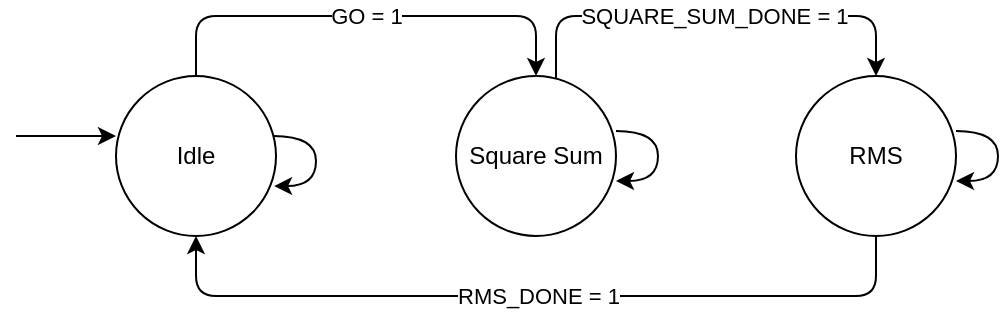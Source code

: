 <mxfile version="22.1.7" type="device">
  <diagram name="Página-1" id="jjlQvbuojEJ31arf2kpa">
    <mxGraphModel dx="1434" dy="772" grid="1" gridSize="10" guides="1" tooltips="1" connect="1" arrows="1" fold="1" page="1" pageScale="1" pageWidth="827" pageHeight="1169" math="0" shadow="0">
      <root>
        <mxCell id="0" />
        <mxCell id="1" parent="0" />
        <mxCell id="c27VS1hyro51RpRRjmh9-1" value="GO = 1" style="edgeStyle=orthogonalEdgeStyle;rounded=1;orthogonalLoop=1;jettySize=auto;html=1;entryX=0.5;entryY=0;entryDx=0;entryDy=0;exitX=0.5;exitY=0;exitDx=0;exitDy=0;" edge="1" parent="1" source="YIRr8YmqWKoxcRE6HzqU-1" target="YIRr8YmqWKoxcRE6HzqU-2">
          <mxGeometry relative="1" as="geometry">
            <Array as="points">
              <mxPoint x="150" y="220" />
              <mxPoint x="320" y="220" />
            </Array>
          </mxGeometry>
        </mxCell>
        <mxCell id="YIRr8YmqWKoxcRE6HzqU-1" value="Idle" style="ellipse;whiteSpace=wrap;html=1;" parent="1" vertex="1">
          <mxGeometry x="110" y="250" width="80" height="80" as="geometry" />
        </mxCell>
        <mxCell id="c27VS1hyro51RpRRjmh9-2" value="SQUARE_SUM_DONE = 1" style="edgeStyle=orthogonalEdgeStyle;rounded=1;orthogonalLoop=1;jettySize=auto;html=1;entryX=0.5;entryY=0;entryDx=0;entryDy=0;" edge="1" parent="1" source="YIRr8YmqWKoxcRE6HzqU-2" target="YIRr8YmqWKoxcRE6HzqU-3">
          <mxGeometry relative="1" as="geometry">
            <Array as="points">
              <mxPoint x="330" y="220" />
              <mxPoint x="490" y="220" />
            </Array>
          </mxGeometry>
        </mxCell>
        <mxCell id="YIRr8YmqWKoxcRE6HzqU-2" value="Square Sum" style="ellipse;whiteSpace=wrap;html=1;" parent="1" vertex="1">
          <mxGeometry x="280" y="250" width="80" height="80" as="geometry" />
        </mxCell>
        <mxCell id="c27VS1hyro51RpRRjmh9-4" value="RMS_DONE = 1" style="edgeStyle=orthogonalEdgeStyle;rounded=1;orthogonalLoop=1;jettySize=auto;html=1;entryX=0.5;entryY=1;entryDx=0;entryDy=0;" edge="1" parent="1" target="YIRr8YmqWKoxcRE6HzqU-1">
          <mxGeometry relative="1" as="geometry">
            <mxPoint x="490" y="329" as="sourcePoint" />
            <mxPoint x="130" y="329" as="targetPoint" />
            <Array as="points">
              <mxPoint x="490" y="360" />
              <mxPoint x="150" y="360" />
            </Array>
          </mxGeometry>
        </mxCell>
        <mxCell id="YIRr8YmqWKoxcRE6HzqU-3" value="RMS" style="ellipse;whiteSpace=wrap;html=1;" parent="1" vertex="1">
          <mxGeometry x="450" y="250" width="80" height="80" as="geometry" />
        </mxCell>
        <mxCell id="c27VS1hyro51RpRRjmh9-6" style="edgeStyle=orthogonalEdgeStyle;orthogonalLoop=1;jettySize=auto;html=1;entryX=0.988;entryY=0.688;entryDx=0;entryDy=0;entryPerimeter=0;curved=1;" edge="1" parent="1" source="YIRr8YmqWKoxcRE6HzqU-1" target="YIRr8YmqWKoxcRE6HzqU-1">
          <mxGeometry relative="1" as="geometry">
            <Array as="points">
              <mxPoint x="210" y="280" />
              <mxPoint x="210" y="305" />
            </Array>
          </mxGeometry>
        </mxCell>
        <mxCell id="c27VS1hyro51RpRRjmh9-7" style="edgeStyle=orthogonalEdgeStyle;orthogonalLoop=1;jettySize=auto;html=1;entryX=0.988;entryY=0.688;entryDx=0;entryDy=0;entryPerimeter=0;curved=1;" edge="1" parent="1">
          <mxGeometry relative="1" as="geometry">
            <mxPoint x="360" y="277.5" as="sourcePoint" />
            <mxPoint x="360" y="302.5" as="targetPoint" />
            <Array as="points">
              <mxPoint x="381" y="277.5" />
              <mxPoint x="381" y="302.5" />
            </Array>
          </mxGeometry>
        </mxCell>
        <mxCell id="c27VS1hyro51RpRRjmh9-8" style="edgeStyle=orthogonalEdgeStyle;orthogonalLoop=1;jettySize=auto;html=1;entryX=0.988;entryY=0.688;entryDx=0;entryDy=0;entryPerimeter=0;curved=1;" edge="1" parent="1">
          <mxGeometry relative="1" as="geometry">
            <mxPoint x="530" y="277.5" as="sourcePoint" />
            <mxPoint x="530" y="302.5" as="targetPoint" />
            <Array as="points">
              <mxPoint x="551" y="277.5" />
              <mxPoint x="551" y="302.5" />
            </Array>
          </mxGeometry>
        </mxCell>
        <mxCell id="c27VS1hyro51RpRRjmh9-9" value="" style="endArrow=classic;html=1;rounded=0;" edge="1" parent="1">
          <mxGeometry width="50" height="50" relative="1" as="geometry">
            <mxPoint x="60" y="280" as="sourcePoint" />
            <mxPoint x="110" y="280" as="targetPoint" />
          </mxGeometry>
        </mxCell>
      </root>
    </mxGraphModel>
  </diagram>
</mxfile>
